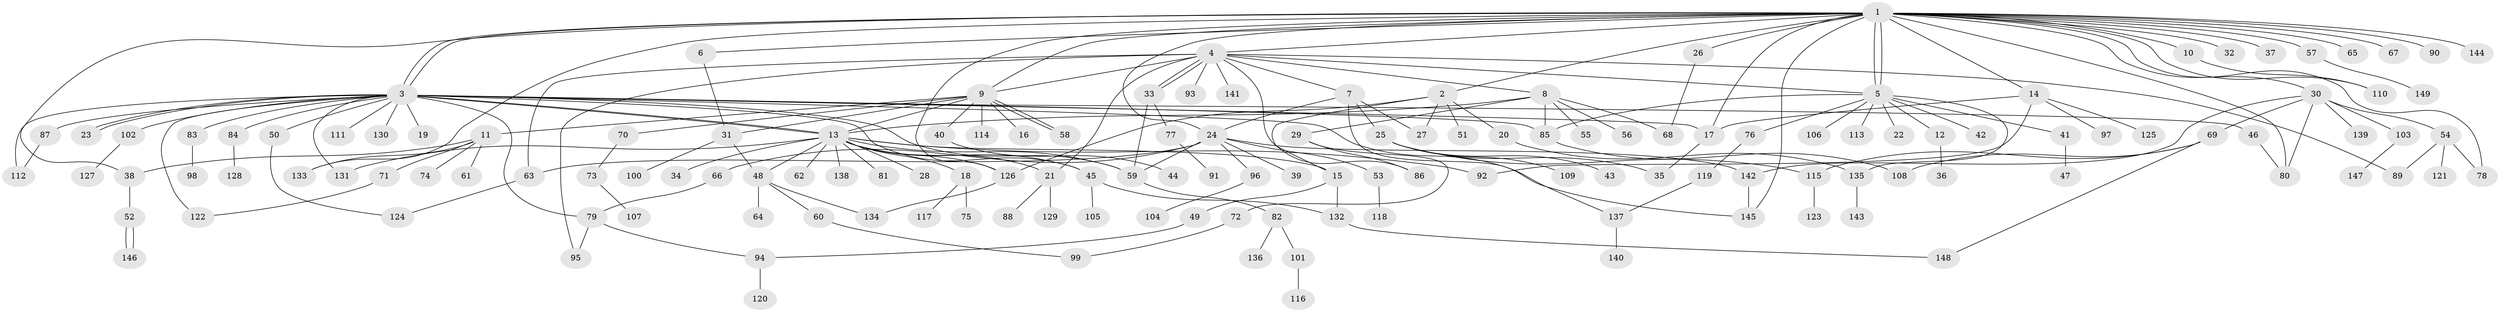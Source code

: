 // coarse degree distribution, {5: 0.05555555555555555, 8: 0.011111111111111112, 2: 0.23333333333333334, 1: 0.43333333333333335, 9: 0.011111111111111112, 6: 0.03333333333333333, 3: 0.08888888888888889, 4: 0.07777777777777778, 23: 0.011111111111111112, 19: 0.011111111111111112, 12: 0.011111111111111112, 16: 0.011111111111111112, 11: 0.011111111111111112}
// Generated by graph-tools (version 1.1) at 2025/36/03/04/25 23:36:46]
// undirected, 149 vertices, 205 edges
graph export_dot {
  node [color=gray90,style=filled];
  1;
  2;
  3;
  4;
  5;
  6;
  7;
  8;
  9;
  10;
  11;
  12;
  13;
  14;
  15;
  16;
  17;
  18;
  19;
  20;
  21;
  22;
  23;
  24;
  25;
  26;
  27;
  28;
  29;
  30;
  31;
  32;
  33;
  34;
  35;
  36;
  37;
  38;
  39;
  40;
  41;
  42;
  43;
  44;
  45;
  46;
  47;
  48;
  49;
  50;
  51;
  52;
  53;
  54;
  55;
  56;
  57;
  58;
  59;
  60;
  61;
  62;
  63;
  64;
  65;
  66;
  67;
  68;
  69;
  70;
  71;
  72;
  73;
  74;
  75;
  76;
  77;
  78;
  79;
  80;
  81;
  82;
  83;
  84;
  85;
  86;
  87;
  88;
  89;
  90;
  91;
  92;
  93;
  94;
  95;
  96;
  97;
  98;
  99;
  100;
  101;
  102;
  103;
  104;
  105;
  106;
  107;
  108;
  109;
  110;
  111;
  112;
  113;
  114;
  115;
  116;
  117;
  118;
  119;
  120;
  121;
  122;
  123;
  124;
  125;
  126;
  127;
  128;
  129;
  130;
  131;
  132;
  133;
  134;
  135;
  136;
  137;
  138;
  139;
  140;
  141;
  142;
  143;
  144;
  145;
  146;
  147;
  148;
  149;
  1 -- 2;
  1 -- 3;
  1 -- 3;
  1 -- 4;
  1 -- 5;
  1 -- 5;
  1 -- 6;
  1 -- 9;
  1 -- 10;
  1 -- 14;
  1 -- 17;
  1 -- 24;
  1 -- 26;
  1 -- 30;
  1 -- 32;
  1 -- 37;
  1 -- 38;
  1 -- 57;
  1 -- 65;
  1 -- 67;
  1 -- 78;
  1 -- 80;
  1 -- 90;
  1 -- 110;
  1 -- 126;
  1 -- 133;
  1 -- 144;
  1 -- 145;
  2 -- 15;
  2 -- 20;
  2 -- 27;
  2 -- 51;
  2 -- 126;
  3 -- 13;
  3 -- 13;
  3 -- 17;
  3 -- 19;
  3 -- 23;
  3 -- 23;
  3 -- 45;
  3 -- 46;
  3 -- 50;
  3 -- 59;
  3 -- 79;
  3 -- 83;
  3 -- 84;
  3 -- 85;
  3 -- 87;
  3 -- 102;
  3 -- 111;
  3 -- 112;
  3 -- 122;
  3 -- 130;
  3 -- 131;
  3 -- 145;
  4 -- 5;
  4 -- 7;
  4 -- 8;
  4 -- 9;
  4 -- 21;
  4 -- 33;
  4 -- 33;
  4 -- 63;
  4 -- 86;
  4 -- 89;
  4 -- 93;
  4 -- 95;
  4 -- 141;
  5 -- 12;
  5 -- 22;
  5 -- 41;
  5 -- 42;
  5 -- 76;
  5 -- 85;
  5 -- 106;
  5 -- 113;
  5 -- 135;
  6 -- 31;
  7 -- 24;
  7 -- 25;
  7 -- 27;
  7 -- 137;
  8 -- 13;
  8 -- 29;
  8 -- 55;
  8 -- 56;
  8 -- 68;
  8 -- 85;
  9 -- 11;
  9 -- 13;
  9 -- 16;
  9 -- 31;
  9 -- 40;
  9 -- 58;
  9 -- 58;
  9 -- 70;
  9 -- 114;
  10 -- 110;
  11 -- 38;
  11 -- 61;
  11 -- 71;
  11 -- 74;
  11 -- 133;
  12 -- 36;
  13 -- 15;
  13 -- 18;
  13 -- 21;
  13 -- 28;
  13 -- 34;
  13 -- 45;
  13 -- 48;
  13 -- 59;
  13 -- 62;
  13 -- 81;
  13 -- 92;
  13 -- 126;
  13 -- 131;
  13 -- 138;
  14 -- 17;
  14 -- 92;
  14 -- 97;
  14 -- 125;
  15 -- 49;
  15 -- 132;
  17 -- 35;
  18 -- 75;
  18 -- 117;
  20 -- 135;
  21 -- 88;
  21 -- 129;
  24 -- 39;
  24 -- 53;
  24 -- 59;
  24 -- 63;
  24 -- 66;
  24 -- 96;
  24 -- 142;
  25 -- 35;
  25 -- 43;
  25 -- 109;
  25 -- 115;
  26 -- 68;
  29 -- 72;
  29 -- 86;
  30 -- 54;
  30 -- 69;
  30 -- 80;
  30 -- 103;
  30 -- 139;
  30 -- 142;
  31 -- 48;
  31 -- 100;
  33 -- 59;
  33 -- 77;
  38 -- 52;
  40 -- 44;
  41 -- 47;
  45 -- 105;
  45 -- 132;
  46 -- 80;
  48 -- 60;
  48 -- 64;
  48 -- 134;
  49 -- 94;
  50 -- 124;
  52 -- 146;
  52 -- 146;
  53 -- 118;
  54 -- 78;
  54 -- 89;
  54 -- 121;
  57 -- 149;
  59 -- 82;
  60 -- 99;
  63 -- 124;
  66 -- 79;
  69 -- 108;
  69 -- 115;
  69 -- 148;
  70 -- 73;
  71 -- 122;
  72 -- 99;
  73 -- 107;
  76 -- 119;
  77 -- 91;
  79 -- 94;
  79 -- 95;
  82 -- 101;
  82 -- 136;
  83 -- 98;
  84 -- 128;
  85 -- 108;
  87 -- 112;
  94 -- 120;
  96 -- 104;
  101 -- 116;
  102 -- 127;
  103 -- 147;
  115 -- 123;
  119 -- 137;
  126 -- 134;
  132 -- 148;
  135 -- 143;
  137 -- 140;
  142 -- 145;
}
